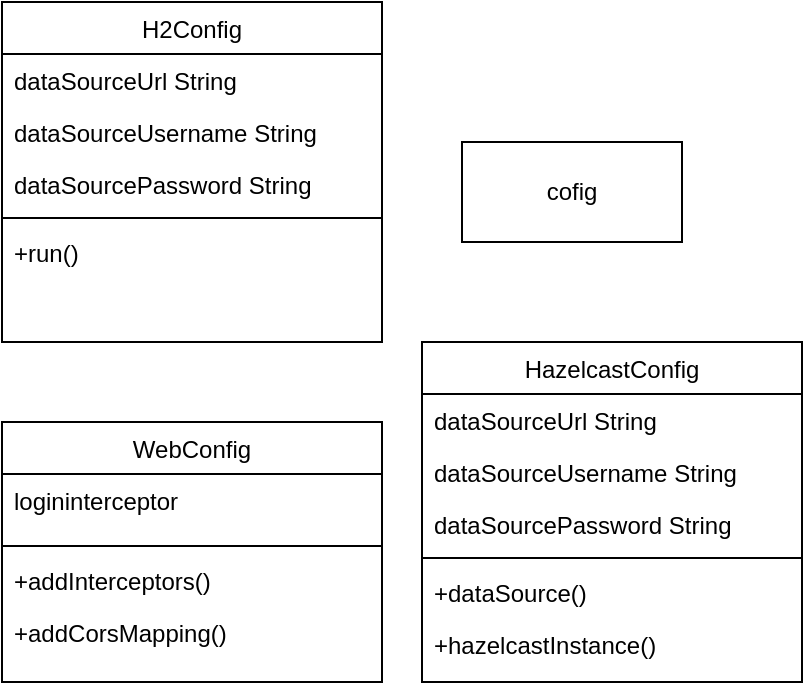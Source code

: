 <mxfile version="24.6.2" type="device">
  <diagram name="第 1 页" id="bNE2kCh8dg50mw7yZ-bh">
    <mxGraphModel dx="1014" dy="-542" grid="1" gridSize="10" guides="1" tooltips="1" connect="1" arrows="1" fold="1" page="1" pageScale="1" pageWidth="827" pageHeight="1169" math="0" shadow="0">
      <root>
        <mxCell id="0" />
        <mxCell id="1" parent="0" />
        <mxCell id="LQhGuH1TZYdTo1UmvJ0g-1" value="H2Config" style="swimlane;fontStyle=0;align=center;verticalAlign=top;childLayout=stackLayout;horizontal=1;startSize=26;horizontalStack=0;resizeParent=1;resizeLast=0;collapsible=1;marginBottom=0;rounded=0;shadow=0;strokeWidth=1;" vertex="1" parent="1">
          <mxGeometry x="600" y="1240" width="190" height="170" as="geometry">
            <mxRectangle x="550" y="140" width="160" height="26" as="alternateBounds" />
          </mxGeometry>
        </mxCell>
        <mxCell id="LQhGuH1TZYdTo1UmvJ0g-2" value="dataSourceUrl String" style="text;align=left;verticalAlign=top;spacingLeft=4;spacingRight=4;overflow=hidden;rotatable=0;points=[[0,0.5],[1,0.5]];portConstraint=eastwest;" vertex="1" parent="LQhGuH1TZYdTo1UmvJ0g-1">
          <mxGeometry y="26" width="190" height="26" as="geometry" />
        </mxCell>
        <mxCell id="LQhGuH1TZYdTo1UmvJ0g-3" value="dataSourceUsername String" style="text;align=left;verticalAlign=top;spacingLeft=4;spacingRight=4;overflow=hidden;rotatable=0;points=[[0,0.5],[1,0.5]];portConstraint=eastwest;" vertex="1" parent="LQhGuH1TZYdTo1UmvJ0g-1">
          <mxGeometry y="52" width="190" height="26" as="geometry" />
        </mxCell>
        <mxCell id="LQhGuH1TZYdTo1UmvJ0g-4" value="dataSourcePassword String" style="text;align=left;verticalAlign=top;spacingLeft=4;spacingRight=4;overflow=hidden;rotatable=0;points=[[0,0.5],[1,0.5]];portConstraint=eastwest;" vertex="1" parent="LQhGuH1TZYdTo1UmvJ0g-1">
          <mxGeometry y="78" width="190" height="26" as="geometry" />
        </mxCell>
        <mxCell id="LQhGuH1TZYdTo1UmvJ0g-5" value="" style="line;html=1;strokeWidth=1;align=left;verticalAlign=middle;spacingTop=-1;spacingLeft=3;spacingRight=3;rotatable=0;labelPosition=right;points=[];portConstraint=eastwest;" vertex="1" parent="LQhGuH1TZYdTo1UmvJ0g-1">
          <mxGeometry y="104" width="190" height="8" as="geometry" />
        </mxCell>
        <mxCell id="LQhGuH1TZYdTo1UmvJ0g-6" value="+run()" style="text;align=left;verticalAlign=top;spacingLeft=4;spacingRight=4;overflow=hidden;rotatable=0;points=[[0,0.5],[1,0.5]];portConstraint=eastwest;" vertex="1" parent="LQhGuH1TZYdTo1UmvJ0g-1">
          <mxGeometry y="112" width="190" height="26" as="geometry" />
        </mxCell>
        <mxCell id="LQhGuH1TZYdTo1UmvJ0g-7" value="HazelcastConfig" style="swimlane;fontStyle=0;align=center;verticalAlign=top;childLayout=stackLayout;horizontal=1;startSize=26;horizontalStack=0;resizeParent=1;resizeLast=0;collapsible=1;marginBottom=0;rounded=0;shadow=0;strokeWidth=1;" vertex="1" parent="1">
          <mxGeometry x="810" y="1410" width="190" height="170" as="geometry">
            <mxRectangle x="550" y="140" width="160" height="26" as="alternateBounds" />
          </mxGeometry>
        </mxCell>
        <mxCell id="LQhGuH1TZYdTo1UmvJ0g-8" value="dataSourceUrl String" style="text;align=left;verticalAlign=top;spacingLeft=4;spacingRight=4;overflow=hidden;rotatable=0;points=[[0,0.5],[1,0.5]];portConstraint=eastwest;" vertex="1" parent="LQhGuH1TZYdTo1UmvJ0g-7">
          <mxGeometry y="26" width="190" height="26" as="geometry" />
        </mxCell>
        <mxCell id="LQhGuH1TZYdTo1UmvJ0g-9" value="dataSourceUsername String" style="text;align=left;verticalAlign=top;spacingLeft=4;spacingRight=4;overflow=hidden;rotatable=0;points=[[0,0.5],[1,0.5]];portConstraint=eastwest;" vertex="1" parent="LQhGuH1TZYdTo1UmvJ0g-7">
          <mxGeometry y="52" width="190" height="26" as="geometry" />
        </mxCell>
        <mxCell id="LQhGuH1TZYdTo1UmvJ0g-10" value="dataSourcePassword String" style="text;align=left;verticalAlign=top;spacingLeft=4;spacingRight=4;overflow=hidden;rotatable=0;points=[[0,0.5],[1,0.5]];portConstraint=eastwest;" vertex="1" parent="LQhGuH1TZYdTo1UmvJ0g-7">
          <mxGeometry y="78" width="190" height="26" as="geometry" />
        </mxCell>
        <mxCell id="LQhGuH1TZYdTo1UmvJ0g-11" value="" style="line;html=1;strokeWidth=1;align=left;verticalAlign=middle;spacingTop=-1;spacingLeft=3;spacingRight=3;rotatable=0;labelPosition=right;points=[];portConstraint=eastwest;" vertex="1" parent="LQhGuH1TZYdTo1UmvJ0g-7">
          <mxGeometry y="104" width="190" height="8" as="geometry" />
        </mxCell>
        <mxCell id="LQhGuH1TZYdTo1UmvJ0g-12" value="+dataSource()" style="text;align=left;verticalAlign=top;spacingLeft=4;spacingRight=4;overflow=hidden;rotatable=0;points=[[0,0.5],[1,0.5]];portConstraint=eastwest;" vertex="1" parent="LQhGuH1TZYdTo1UmvJ0g-7">
          <mxGeometry y="112" width="190" height="26" as="geometry" />
        </mxCell>
        <mxCell id="LQhGuH1TZYdTo1UmvJ0g-13" value="+hazelcastInstance()" style="text;align=left;verticalAlign=top;spacingLeft=4;spacingRight=4;overflow=hidden;rotatable=0;points=[[0,0.5],[1,0.5]];portConstraint=eastwest;" vertex="1" parent="LQhGuH1TZYdTo1UmvJ0g-7">
          <mxGeometry y="138" width="190" height="26" as="geometry" />
        </mxCell>
        <mxCell id="LQhGuH1TZYdTo1UmvJ0g-14" value="WebConfig" style="swimlane;fontStyle=0;align=center;verticalAlign=top;childLayout=stackLayout;horizontal=1;startSize=26;horizontalStack=0;resizeParent=1;resizeLast=0;collapsible=1;marginBottom=0;rounded=0;shadow=0;strokeWidth=1;" vertex="1" parent="1">
          <mxGeometry x="600" y="1450" width="190" height="130" as="geometry">
            <mxRectangle x="550" y="140" width="160" height="26" as="alternateBounds" />
          </mxGeometry>
        </mxCell>
        <mxCell id="LQhGuH1TZYdTo1UmvJ0g-15" value="logininterceptor" style="text;align=left;verticalAlign=top;spacingLeft=4;spacingRight=4;overflow=hidden;rotatable=0;points=[[0,0.5],[1,0.5]];portConstraint=eastwest;" vertex="1" parent="LQhGuH1TZYdTo1UmvJ0g-14">
          <mxGeometry y="26" width="190" height="32" as="geometry" />
        </mxCell>
        <mxCell id="LQhGuH1TZYdTo1UmvJ0g-16" value="" style="line;html=1;strokeWidth=1;align=left;verticalAlign=middle;spacingTop=-1;spacingLeft=3;spacingRight=3;rotatable=0;labelPosition=right;points=[];portConstraint=eastwest;" vertex="1" parent="LQhGuH1TZYdTo1UmvJ0g-14">
          <mxGeometry y="58" width="190" height="8" as="geometry" />
        </mxCell>
        <mxCell id="LQhGuH1TZYdTo1UmvJ0g-17" value="+addInterceptors()" style="text;align=left;verticalAlign=top;spacingLeft=4;spacingRight=4;overflow=hidden;rotatable=0;points=[[0,0.5],[1,0.5]];portConstraint=eastwest;" vertex="1" parent="LQhGuH1TZYdTo1UmvJ0g-14">
          <mxGeometry y="66" width="190" height="26" as="geometry" />
        </mxCell>
        <mxCell id="LQhGuH1TZYdTo1UmvJ0g-18" value="+addCorsMapping()" style="text;align=left;verticalAlign=top;spacingLeft=4;spacingRight=4;overflow=hidden;rotatable=0;points=[[0,0.5],[1,0.5]];portConstraint=eastwest;" vertex="1" parent="LQhGuH1TZYdTo1UmvJ0g-14">
          <mxGeometry y="92" width="190" height="26" as="geometry" />
        </mxCell>
        <mxCell id="LQhGuH1TZYdTo1UmvJ0g-19" value="cofig" style="html=1;whiteSpace=wrap;" vertex="1" parent="1">
          <mxGeometry x="830" y="1310" width="110" height="50" as="geometry" />
        </mxCell>
      </root>
    </mxGraphModel>
  </diagram>
</mxfile>
